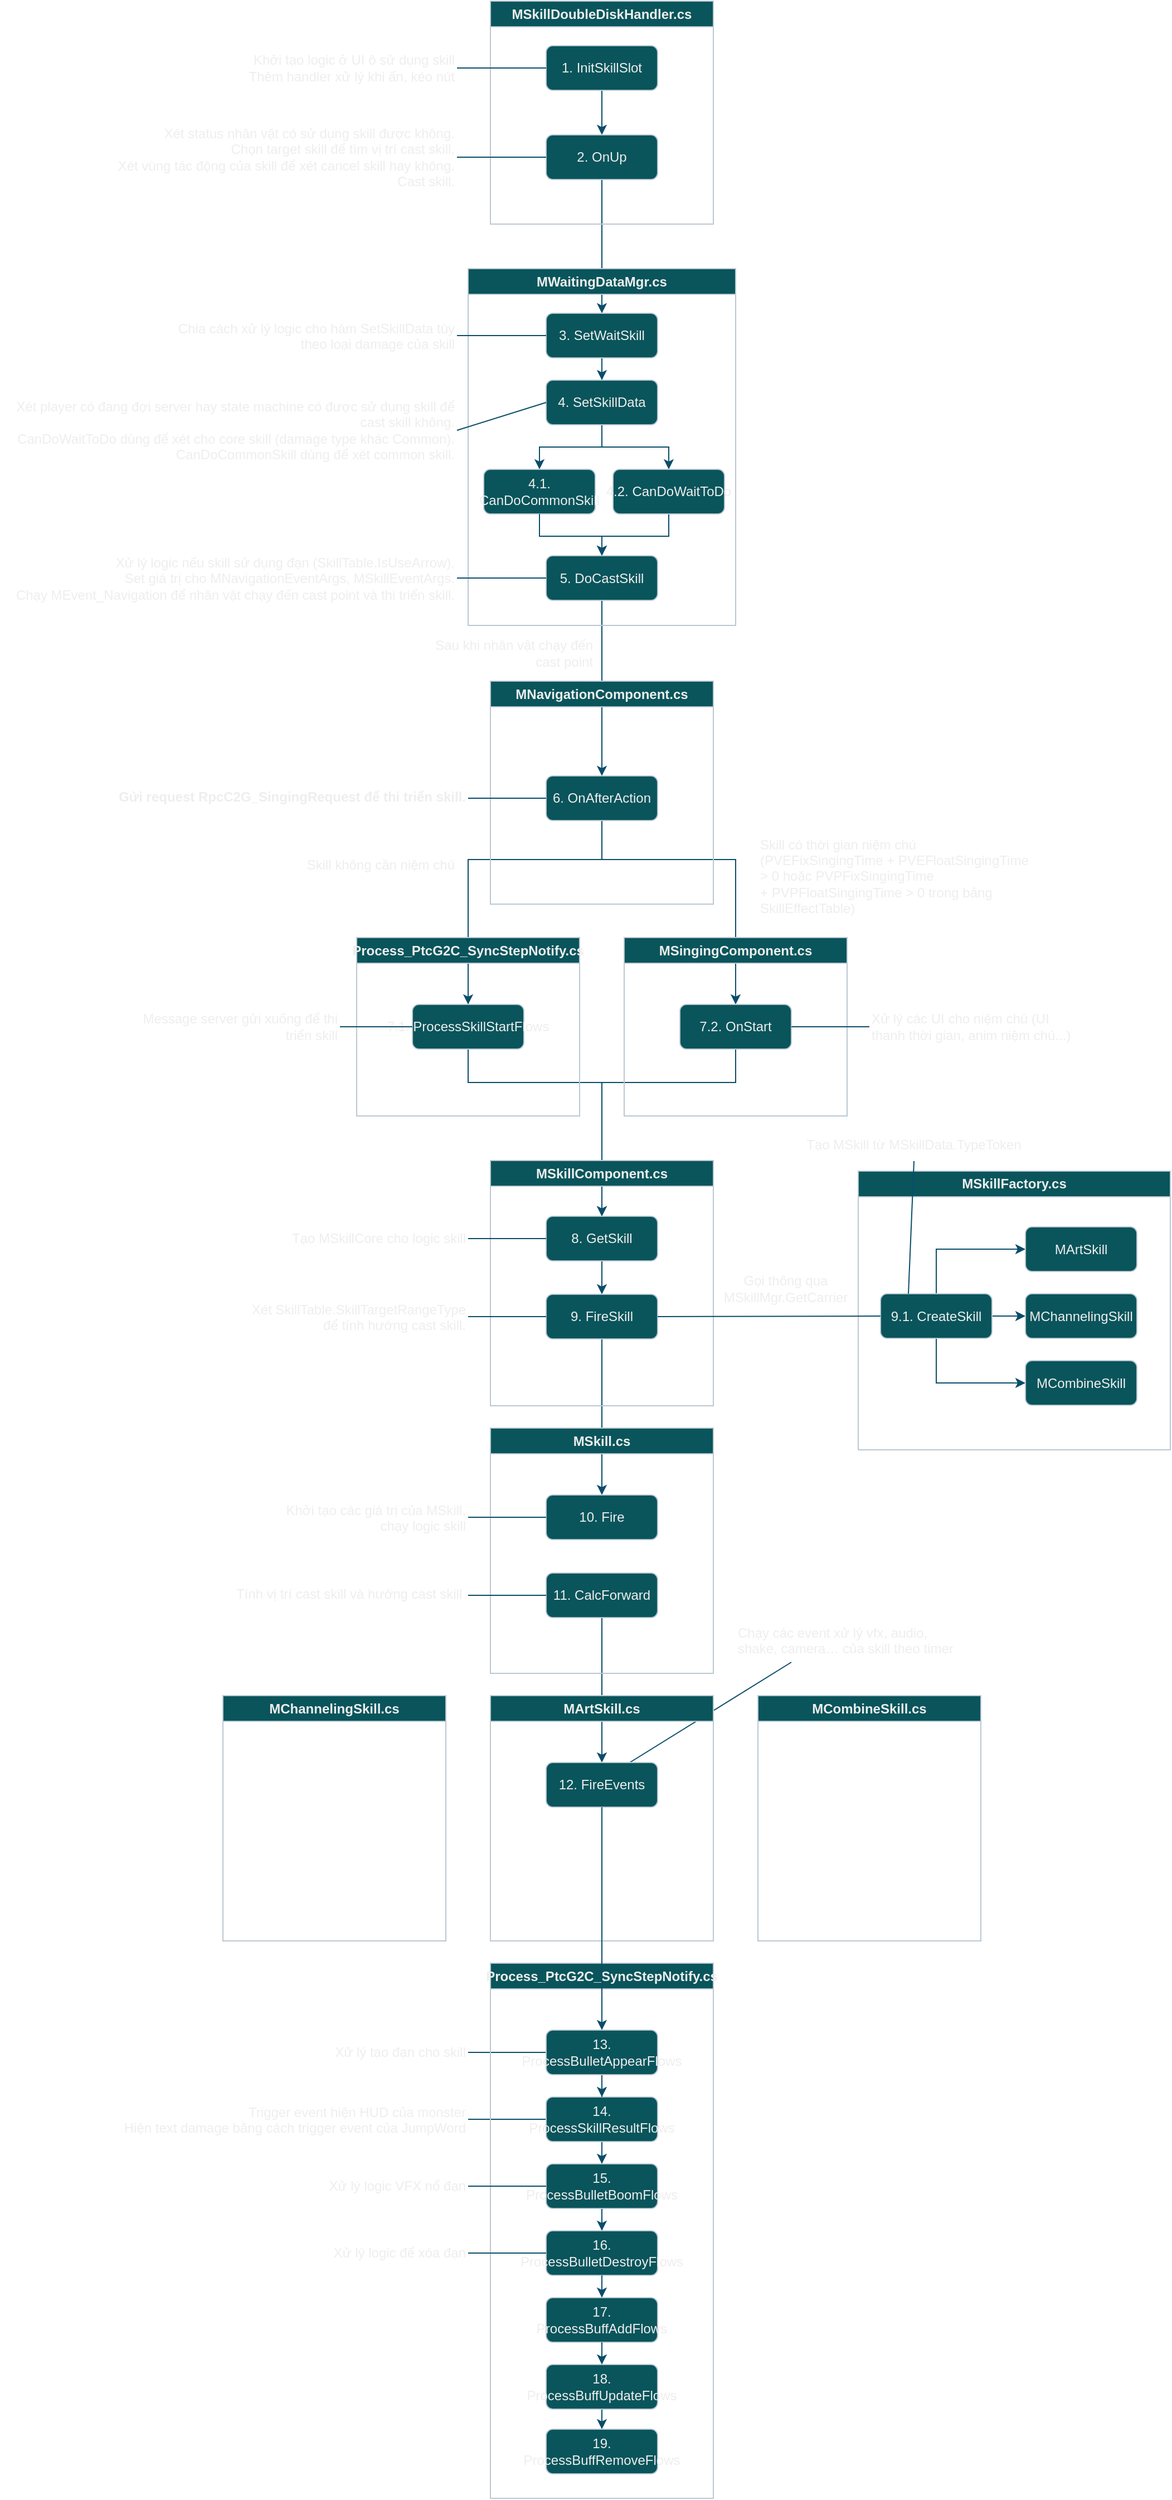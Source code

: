 <mxfile version="24.8.4">
  <diagram id="C5RBs43oDa-KdzZeNtuy" name="Page-1">
    <mxGraphModel dx="2191" dy="829" grid="1" gridSize="10" guides="1" tooltips="1" connect="1" arrows="1" fold="1" page="1" pageScale="1" pageWidth="827" pageHeight="1169" math="0" shadow="0">
      <root>
        <mxCell id="WIyWlLk6GJQsqaUBKTNV-0" />
        <mxCell id="WIyWlLk6GJQsqaUBKTNV-1" parent="WIyWlLk6GJQsqaUBKTNV-0" />
        <mxCell id="ZJyT9qqdOFOC1mafg5Lr-124" value="" style="endArrow=none;html=1;rounded=0;exitX=1;exitY=0.5;exitDx=0;exitDy=0;entryX=0;entryY=0.5;entryDx=0;entryDy=0;labelBackgroundColor=none;strokeColor=#0B4D6A;fontColor=default;" parent="WIyWlLk6GJQsqaUBKTNV-1" source="ZJyT9qqdOFOC1mafg5Lr-123" target="ZJyT9qqdOFOC1mafg5Lr-116" edge="1">
          <mxGeometry width="50" height="50" relative="1" as="geometry">
            <mxPoint x="310" y="2030" as="sourcePoint" />
            <mxPoint x="380" y="2030" as="targetPoint" />
          </mxGeometry>
        </mxCell>
        <mxCell id="ZJyT9qqdOFOC1mafg5Lr-120" value="" style="endArrow=none;html=1;rounded=0;exitX=1;exitY=0.5;exitDx=0;exitDy=0;entryX=0;entryY=0.5;entryDx=0;entryDy=0;labelBackgroundColor=none;strokeColor=#0B4D6A;fontColor=default;" parent="WIyWlLk6GJQsqaUBKTNV-1" source="ZJyT9qqdOFOC1mafg5Lr-119" target="ZJyT9qqdOFOC1mafg5Lr-121" edge="1">
          <mxGeometry width="50" height="50" relative="1" as="geometry">
            <mxPoint x="600" y="1620" as="sourcePoint" />
            <mxPoint x="455" y="1710" as="targetPoint" />
          </mxGeometry>
        </mxCell>
        <mxCell id="ZJyT9qqdOFOC1mafg5Lr-112" value="" style="endArrow=none;html=1;rounded=0;exitX=0.25;exitY=1;exitDx=0;exitDy=0;entryX=0.75;entryY=0;entryDx=0;entryDy=0;labelBackgroundColor=none;strokeColor=#0B4D6A;fontColor=default;" parent="WIyWlLk6GJQsqaUBKTNV-1" source="ZJyT9qqdOFOC1mafg5Lr-109" target="ZJyT9qqdOFOC1mafg5Lr-97" edge="1">
          <mxGeometry width="50" height="50" relative="1" as="geometry">
            <mxPoint x="380" y="1490" as="sourcePoint" />
            <mxPoint x="310" y="1490" as="targetPoint" />
          </mxGeometry>
        </mxCell>
        <mxCell id="ZJyT9qqdOFOC1mafg5Lr-108" style="edgeStyle=orthogonalEdgeStyle;rounded=0;orthogonalLoop=1;jettySize=auto;html=1;entryX=0.5;entryY=0;entryDx=0;entryDy=0;labelBackgroundColor=none;strokeColor=#0B4D6A;fontColor=default;" parent="WIyWlLk6GJQsqaUBKTNV-1" source="ZJyT9qqdOFOC1mafg5Lr-89" target="ZJyT9qqdOFOC1mafg5Lr-97" edge="1">
          <mxGeometry relative="1" as="geometry" />
        </mxCell>
        <mxCell id="ZJyT9qqdOFOC1mafg5Lr-106" style="edgeStyle=orthogonalEdgeStyle;rounded=0;orthogonalLoop=1;jettySize=auto;html=1;entryX=0.5;entryY=0;entryDx=0;entryDy=0;labelBackgroundColor=none;strokeColor=#0B4D6A;fontColor=default;" parent="WIyWlLk6GJQsqaUBKTNV-1" source="ZJyT9qqdOFOC1mafg5Lr-100" target="ZJyT9qqdOFOC1mafg5Lr-55" edge="1">
          <mxGeometry relative="1" as="geometry">
            <Array as="points">
              <mxPoint x="300" y="1090" />
              <mxPoint x="420" y="1090" />
            </Array>
          </mxGeometry>
        </mxCell>
        <mxCell id="ZJyT9qqdOFOC1mafg5Lr-105" style="edgeStyle=orthogonalEdgeStyle;rounded=0;orthogonalLoop=1;jettySize=auto;html=1;entryX=0.5;entryY=0;entryDx=0;entryDy=0;labelBackgroundColor=none;strokeColor=#0B4D6A;fontColor=default;" parent="WIyWlLk6GJQsqaUBKTNV-1" source="ZJyT9qqdOFOC1mafg5Lr-41" target="ZJyT9qqdOFOC1mafg5Lr-100" edge="1">
          <mxGeometry relative="1" as="geometry">
            <Array as="points">
              <mxPoint x="420" y="890" />
              <mxPoint x="300" y="890" />
            </Array>
          </mxGeometry>
        </mxCell>
        <mxCell id="ZJyT9qqdOFOC1mafg5Lr-86" style="edgeStyle=orthogonalEdgeStyle;rounded=0;orthogonalLoop=1;jettySize=auto;html=1;entryX=0.5;entryY=0;entryDx=0;entryDy=0;labelBackgroundColor=none;strokeColor=#0B4D6A;fontColor=default;" parent="WIyWlLk6GJQsqaUBKTNV-1" source="ZJyT9qqdOFOC1mafg5Lr-57" target="ZJyT9qqdOFOC1mafg5Lr-84" edge="1">
          <mxGeometry relative="1" as="geometry" />
        </mxCell>
        <mxCell id="ZJyT9qqdOFOC1mafg5Lr-56" style="edgeStyle=orthogonalEdgeStyle;rounded=0;orthogonalLoop=1;jettySize=auto;html=1;entryX=0.5;entryY=0;entryDx=0;entryDy=0;labelBackgroundColor=none;strokeColor=#0B4D6A;fontColor=default;" parent="WIyWlLk6GJQsqaUBKTNV-1" source="ZJyT9qqdOFOC1mafg5Lr-47" target="ZJyT9qqdOFOC1mafg5Lr-55" edge="1">
          <mxGeometry relative="1" as="geometry">
            <Array as="points">
              <mxPoint x="540" y="1090" />
              <mxPoint x="420" y="1090" />
            </Array>
          </mxGeometry>
        </mxCell>
        <mxCell id="ZJyT9qqdOFOC1mafg5Lr-48" style="edgeStyle=orthogonalEdgeStyle;rounded=0;orthogonalLoop=1;jettySize=auto;html=1;entryX=0.5;entryY=0;entryDx=0;entryDy=0;labelBackgroundColor=none;strokeColor=#0B4D6A;fontColor=default;" parent="WIyWlLk6GJQsqaUBKTNV-1" source="ZJyT9qqdOFOC1mafg5Lr-41" target="ZJyT9qqdOFOC1mafg5Lr-47" edge="1">
          <mxGeometry relative="1" as="geometry">
            <Array as="points">
              <mxPoint x="420" y="890" />
              <mxPoint x="540" y="890" />
            </Array>
          </mxGeometry>
        </mxCell>
        <mxCell id="ZJyT9qqdOFOC1mafg5Lr-42" style="edgeStyle=orthogonalEdgeStyle;rounded=0;orthogonalLoop=1;jettySize=auto;html=1;entryX=0.5;entryY=0;entryDx=0;entryDy=0;labelBackgroundColor=none;strokeColor=#0B4D6A;fontColor=default;" parent="WIyWlLk6GJQsqaUBKTNV-1" source="ZJyT9qqdOFOC1mafg5Lr-29" target="ZJyT9qqdOFOC1mafg5Lr-41" edge="1">
          <mxGeometry relative="1" as="geometry" />
        </mxCell>
        <mxCell id="ZJyT9qqdOFOC1mafg5Lr-20" style="edgeStyle=orthogonalEdgeStyle;rounded=0;orthogonalLoop=1;jettySize=auto;html=1;labelBackgroundColor=none;strokeColor=#0B4D6A;fontColor=default;" parent="WIyWlLk6GJQsqaUBKTNV-1" source="ezm556YsKl0RpiWt_g6A-4" target="ZJyT9qqdOFOC1mafg5Lr-9" edge="1">
          <mxGeometry relative="1" as="geometry" />
        </mxCell>
        <mxCell id="ezm556YsKl0RpiWt_g6A-2" value="MSkillDoubleDiskHandler.cs" style="swimlane;whiteSpace=wrap;html=1;labelBackgroundColor=none;fillColor=#09555B;strokeColor=#BAC8D3;fontColor=#EEEEEE;" parent="WIyWlLk6GJQsqaUBKTNV-1" vertex="1">
          <mxGeometry x="320" y="120" width="200" height="200" as="geometry" />
        </mxCell>
        <mxCell id="ZJyT9qqdOFOC1mafg5Lr-1" style="edgeStyle=orthogonalEdgeStyle;rounded=0;orthogonalLoop=1;jettySize=auto;html=1;entryX=0.5;entryY=0;entryDx=0;entryDy=0;labelBackgroundColor=none;strokeColor=#0B4D6A;fontColor=default;" parent="ezm556YsKl0RpiWt_g6A-2" source="ezm556YsKl0RpiWt_g6A-5" target="ezm556YsKl0RpiWt_g6A-4" edge="1">
          <mxGeometry relative="1" as="geometry" />
        </mxCell>
        <mxCell id="ezm556YsKl0RpiWt_g6A-5" value="1. InitSkillSlot" style="rounded=1;whiteSpace=wrap;html=1;labelBackgroundColor=none;fillColor=#09555B;strokeColor=#BAC8D3;fontColor=#EEEEEE;" parent="ezm556YsKl0RpiWt_g6A-2" vertex="1">
          <mxGeometry x="50" y="40" width="100" height="40" as="geometry" />
        </mxCell>
        <mxCell id="ezm556YsKl0RpiWt_g6A-4" value="2. OnUp" style="rounded=1;whiteSpace=wrap;html=1;labelBackgroundColor=none;fillColor=#09555B;strokeColor=#BAC8D3;fontColor=#EEEEEE;" parent="ezm556YsKl0RpiWt_g6A-2" vertex="1">
          <mxGeometry x="50" y="120" width="100" height="40" as="geometry" />
        </mxCell>
        <mxCell id="ezm556YsKl0RpiWt_g6A-6" value="Khởi tạo logic ở UI ô sử dụng skill&lt;br&gt;Thêm handler xử lý khi ấn, kéo nút" style="text;html=1;strokeColor=none;fillColor=none;align=right;verticalAlign=middle;whiteSpace=wrap;rounded=0;labelBackgroundColor=none;fontColor=#EEEEEE;" parent="WIyWlLk6GJQsqaUBKTNV-1" vertex="1">
          <mxGeometry x="100" y="165" width="190" height="30" as="geometry" />
        </mxCell>
        <mxCell id="ZJyT9qqdOFOC1mafg5Lr-2" value="Xét status nhân vật có sử dụng skill được không.&lt;br&gt;Chọn target skill để tìm vị trí cast skill.&lt;br&gt;Xét vùng tác động của skill để xét cancel skill hay không.&lt;br&gt;Cast skill." style="text;whiteSpace=wrap;html=1;align=right;labelBackgroundColor=none;fontColor=#EEEEEE;" parent="WIyWlLk6GJQsqaUBKTNV-1" vertex="1">
          <mxGeometry x="-30" y="225" width="320" height="70" as="geometry" />
        </mxCell>
        <mxCell id="ZJyT9qqdOFOC1mafg5Lr-8" value="MWaitingDataMgr.cs" style="swimlane;whiteSpace=wrap;html=1;labelBackgroundColor=none;fillColor=#09555B;strokeColor=#BAC8D3;fontColor=#EEEEEE;" parent="WIyWlLk6GJQsqaUBKTNV-1" vertex="1">
          <mxGeometry x="300" y="360" width="240" height="320" as="geometry" />
        </mxCell>
        <mxCell id="ZJyT9qqdOFOC1mafg5Lr-24" style="edgeStyle=orthogonalEdgeStyle;rounded=0;orthogonalLoop=1;jettySize=auto;html=1;entryX=0.5;entryY=0;entryDx=0;entryDy=0;labelBackgroundColor=none;strokeColor=#0B4D6A;fontColor=default;" parent="ZJyT9qqdOFOC1mafg5Lr-8" source="ZJyT9qqdOFOC1mafg5Lr-9" target="ZJyT9qqdOFOC1mafg5Lr-21" edge="1">
          <mxGeometry relative="1" as="geometry" />
        </mxCell>
        <mxCell id="ZJyT9qqdOFOC1mafg5Lr-9" value="3. SetWaitSkill" style="rounded=1;whiteSpace=wrap;html=1;labelBackgroundColor=none;fillColor=#09555B;strokeColor=#BAC8D3;fontColor=#EEEEEE;" parent="ZJyT9qqdOFOC1mafg5Lr-8" vertex="1">
          <mxGeometry x="70" y="40" width="100" height="40" as="geometry" />
        </mxCell>
        <mxCell id="ZJyT9qqdOFOC1mafg5Lr-25" style="edgeStyle=orthogonalEdgeStyle;rounded=0;orthogonalLoop=1;jettySize=auto;html=1;entryX=0.5;entryY=0;entryDx=0;entryDy=0;labelBackgroundColor=none;strokeColor=#0B4D6A;fontColor=default;" parent="ZJyT9qqdOFOC1mafg5Lr-8" source="ZJyT9qqdOFOC1mafg5Lr-21" target="ZJyT9qqdOFOC1mafg5Lr-22" edge="1">
          <mxGeometry relative="1" as="geometry">
            <Array as="points">
              <mxPoint x="120" y="160" />
              <mxPoint x="64" y="160" />
            </Array>
          </mxGeometry>
        </mxCell>
        <mxCell id="ZJyT9qqdOFOC1mafg5Lr-26" style="edgeStyle=orthogonalEdgeStyle;rounded=0;orthogonalLoop=1;jettySize=auto;html=1;entryX=0.5;entryY=0;entryDx=0;entryDy=0;labelBackgroundColor=none;strokeColor=#0B4D6A;fontColor=default;" parent="ZJyT9qqdOFOC1mafg5Lr-8" source="ZJyT9qqdOFOC1mafg5Lr-21" target="ZJyT9qqdOFOC1mafg5Lr-23" edge="1">
          <mxGeometry relative="1" as="geometry">
            <Array as="points">
              <mxPoint x="120" y="160" />
              <mxPoint x="180" y="160" />
            </Array>
          </mxGeometry>
        </mxCell>
        <mxCell id="ZJyT9qqdOFOC1mafg5Lr-21" value="4. SetSkillData" style="rounded=1;whiteSpace=wrap;html=1;labelBackgroundColor=none;fillColor=#09555B;strokeColor=#BAC8D3;fontColor=#EEEEEE;" parent="ZJyT9qqdOFOC1mafg5Lr-8" vertex="1">
          <mxGeometry x="70" y="100" width="100" height="40" as="geometry" />
        </mxCell>
        <mxCell id="ZJyT9qqdOFOC1mafg5Lr-22" value="4.1. CanDoCommonSkill" style="rounded=1;whiteSpace=wrap;html=1;labelBackgroundColor=none;fillColor=#09555B;strokeColor=#BAC8D3;fontColor=#EEEEEE;" parent="ZJyT9qqdOFOC1mafg5Lr-8" vertex="1">
          <mxGeometry x="14" y="180" width="100" height="40" as="geometry" />
        </mxCell>
        <mxCell id="ZJyT9qqdOFOC1mafg5Lr-31" style="edgeStyle=orthogonalEdgeStyle;rounded=0;orthogonalLoop=1;jettySize=auto;html=1;entryX=0.5;entryY=0;entryDx=0;entryDy=0;labelBackgroundColor=none;strokeColor=#0B4D6A;fontColor=default;" parent="ZJyT9qqdOFOC1mafg5Lr-8" source="ZJyT9qqdOFOC1mafg5Lr-23" target="ZJyT9qqdOFOC1mafg5Lr-29" edge="1">
          <mxGeometry relative="1" as="geometry">
            <Array as="points">
              <mxPoint x="180" y="240" />
              <mxPoint x="120" y="240" />
            </Array>
          </mxGeometry>
        </mxCell>
        <mxCell id="ZJyT9qqdOFOC1mafg5Lr-23" value="4.2.&amp;nbsp;CanDoWaitToDo" style="rounded=1;whiteSpace=wrap;html=1;labelBackgroundColor=none;fillColor=#09555B;strokeColor=#BAC8D3;fontColor=#EEEEEE;" parent="ZJyT9qqdOFOC1mafg5Lr-8" vertex="1">
          <mxGeometry x="130" y="180" width="100" height="40" as="geometry" />
        </mxCell>
        <mxCell id="ZJyT9qqdOFOC1mafg5Lr-29" value="5. DoCastSkill" style="rounded=1;whiteSpace=wrap;html=1;labelBackgroundColor=none;fillColor=#09555B;strokeColor=#BAC8D3;fontColor=#EEEEEE;" parent="ZJyT9qqdOFOC1mafg5Lr-8" vertex="1">
          <mxGeometry x="70" y="257.5" width="100" height="40" as="geometry" />
        </mxCell>
        <mxCell id="ZJyT9qqdOFOC1mafg5Lr-30" style="edgeStyle=orthogonalEdgeStyle;rounded=0;orthogonalLoop=1;jettySize=auto;html=1;entryX=0.5;entryY=0;entryDx=0;entryDy=0;labelBackgroundColor=none;strokeColor=#0B4D6A;fontColor=default;" parent="ZJyT9qqdOFOC1mafg5Lr-8" source="ZJyT9qqdOFOC1mafg5Lr-22" target="ZJyT9qqdOFOC1mafg5Lr-29" edge="1">
          <mxGeometry relative="1" as="geometry">
            <Array as="points">
              <mxPoint x="64" y="240" />
              <mxPoint x="120" y="240" />
            </Array>
          </mxGeometry>
        </mxCell>
        <mxCell id="ZJyT9qqdOFOC1mafg5Lr-10" value="" style="endArrow=none;html=1;rounded=0;entryX=1;entryY=0.5;entryDx=0;entryDy=0;exitX=0;exitY=0.5;exitDx=0;exitDy=0;labelBackgroundColor=none;strokeColor=#0B4D6A;fontColor=default;" parent="WIyWlLk6GJQsqaUBKTNV-1" source="ezm556YsKl0RpiWt_g6A-5" target="ezm556YsKl0RpiWt_g6A-6" edge="1">
          <mxGeometry width="50" height="50" relative="1" as="geometry">
            <mxPoint x="400" y="410" as="sourcePoint" />
            <mxPoint x="450" y="360" as="targetPoint" />
          </mxGeometry>
        </mxCell>
        <mxCell id="ZJyT9qqdOFOC1mafg5Lr-11" value="" style="endArrow=none;html=1;rounded=0;entryX=1;entryY=0.5;entryDx=0;entryDy=0;exitX=0;exitY=0.5;exitDx=0;exitDy=0;labelBackgroundColor=none;strokeColor=#0B4D6A;fontColor=default;" parent="WIyWlLk6GJQsqaUBKTNV-1" source="ezm556YsKl0RpiWt_g6A-4" target="ZJyT9qqdOFOC1mafg5Lr-2" edge="1">
          <mxGeometry width="50" height="50" relative="1" as="geometry">
            <mxPoint x="380" y="190" as="sourcePoint" />
            <mxPoint x="300" y="190" as="targetPoint" />
          </mxGeometry>
        </mxCell>
        <mxCell id="ZJyT9qqdOFOC1mafg5Lr-18" value="Chia cách xử lý logic cho hàm SetSkillData tùy theo loại damage của skill" style="text;whiteSpace=wrap;html=1;align=right;labelBackgroundColor=none;fontColor=#EEEEEE;" parent="WIyWlLk6GJQsqaUBKTNV-1" vertex="1">
          <mxGeometry x="20" y="400" width="270" height="40" as="geometry" />
        </mxCell>
        <mxCell id="ZJyT9qqdOFOC1mafg5Lr-19" value="" style="endArrow=none;html=1;rounded=0;entryX=1;entryY=0.5;entryDx=0;entryDy=0;exitX=0;exitY=0.5;exitDx=0;exitDy=0;labelBackgroundColor=none;strokeColor=#0B4D6A;fontColor=default;" parent="WIyWlLk6GJQsqaUBKTNV-1" source="ZJyT9qqdOFOC1mafg5Lr-9" target="ZJyT9qqdOFOC1mafg5Lr-18" edge="1">
          <mxGeometry width="50" height="50" relative="1" as="geometry">
            <mxPoint x="380" y="270" as="sourcePoint" />
            <mxPoint x="300" y="270" as="targetPoint" />
          </mxGeometry>
        </mxCell>
        <mxCell id="ZJyT9qqdOFOC1mafg5Lr-27" value="Xét player có đang đợi server hay state machine có được sử dụng skill để cast skill không.&lt;br&gt;CanDoWaitToDo dùng để xét cho core skill (damage type khác Common).&lt;br&gt;CanDoCommonSkill dùng để xét common skill." style="text;whiteSpace=wrap;html=1;align=right;labelBackgroundColor=none;fontColor=#EEEEEE;" parent="WIyWlLk6GJQsqaUBKTNV-1" vertex="1">
          <mxGeometry x="-120" y="470" width="410" height="70" as="geometry" />
        </mxCell>
        <mxCell id="ZJyT9qqdOFOC1mafg5Lr-28" value="" style="endArrow=none;html=1;rounded=0;entryX=1;entryY=0.5;entryDx=0;entryDy=0;exitX=0;exitY=0.5;exitDx=0;exitDy=0;labelBackgroundColor=none;strokeColor=#0B4D6A;fontColor=default;" parent="WIyWlLk6GJQsqaUBKTNV-1" source="ZJyT9qqdOFOC1mafg5Lr-21" target="ZJyT9qqdOFOC1mafg5Lr-27" edge="1">
          <mxGeometry width="50" height="50" relative="1" as="geometry">
            <mxPoint x="380" y="430" as="sourcePoint" />
            <mxPoint x="300" y="430" as="targetPoint" />
          </mxGeometry>
        </mxCell>
        <mxCell id="ZJyT9qqdOFOC1mafg5Lr-32" value="Xử lý logic nếu skill sử dụng đạn (SkillTable.IsUseArrow).&lt;br&gt;Set giá trị cho MNavigationEventArgs, MSkillEventArgs.&lt;br&gt;Chạy MEvent_Navigation để nhân vật chạy đến cast point và thi triển skill." style="text;whiteSpace=wrap;html=1;align=right;labelBackgroundColor=none;fontColor=#EEEEEE;" parent="WIyWlLk6GJQsqaUBKTNV-1" vertex="1">
          <mxGeometry x="-110" y="610" width="400" height="55" as="geometry" />
        </mxCell>
        <mxCell id="ZJyT9qqdOFOC1mafg5Lr-33" value="" style="endArrow=none;html=1;rounded=0;entryX=1;entryY=0.5;entryDx=0;entryDy=0;exitX=0;exitY=0.5;exitDx=0;exitDy=0;labelBackgroundColor=none;strokeColor=#0B4D6A;fontColor=default;" parent="WIyWlLk6GJQsqaUBKTNV-1" source="ZJyT9qqdOFOC1mafg5Lr-29" target="ZJyT9qqdOFOC1mafg5Lr-32" edge="1">
          <mxGeometry width="50" height="50" relative="1" as="geometry">
            <mxPoint x="380" y="490" as="sourcePoint" />
            <mxPoint x="300" y="515" as="targetPoint" />
          </mxGeometry>
        </mxCell>
        <mxCell id="ZJyT9qqdOFOC1mafg5Lr-40" value="MNavigationComponent.cs" style="swimlane;whiteSpace=wrap;html=1;labelBackgroundColor=none;fillColor=#09555B;strokeColor=#BAC8D3;fontColor=#EEEEEE;" parent="WIyWlLk6GJQsqaUBKTNV-1" vertex="1">
          <mxGeometry x="320" y="730" width="200" height="200" as="geometry" />
        </mxCell>
        <mxCell id="ZJyT9qqdOFOC1mafg5Lr-41" value="6. OnAfterAction" style="rounded=1;whiteSpace=wrap;html=1;labelBackgroundColor=none;fillColor=#09555B;strokeColor=#BAC8D3;fontColor=#EEEEEE;" parent="ZJyT9qqdOFOC1mafg5Lr-40" vertex="1">
          <mxGeometry x="50" y="85" width="100" height="40" as="geometry" />
        </mxCell>
        <mxCell id="ZJyT9qqdOFOC1mafg5Lr-43" value="Sau khi nhân vật chạy đến cast point" style="text;html=1;strokeColor=none;fillColor=none;align=right;verticalAlign=middle;whiteSpace=wrap;rounded=0;labelBackgroundColor=none;fontColor=#EEEEEE;" parent="WIyWlLk6GJQsqaUBKTNV-1" vertex="1">
          <mxGeometry x="264" y="690" width="150" height="30" as="geometry" />
        </mxCell>
        <mxCell id="ZJyT9qqdOFOC1mafg5Lr-44" value="Gửi request RpcC2G_SingingRequest để thi triển skill.&lt;br&gt;" style="text;whiteSpace=wrap;html=1;align=right;fontStyle=1;labelBackgroundColor=none;fontColor=#EEEEEE;" parent="WIyWlLk6GJQsqaUBKTNV-1" vertex="1">
          <mxGeometry x="-20" y="820" width="320" height="30" as="geometry" />
        </mxCell>
        <mxCell id="ZJyT9qqdOFOC1mafg5Lr-45" value="" style="endArrow=none;html=1;rounded=0;entryX=1;entryY=0.5;entryDx=0;entryDy=0;exitX=0;exitY=0.5;exitDx=0;exitDy=0;labelBackgroundColor=none;strokeColor=#0B4D6A;fontColor=default;" parent="WIyWlLk6GJQsqaUBKTNV-1" source="ZJyT9qqdOFOC1mafg5Lr-41" target="ZJyT9qqdOFOC1mafg5Lr-44" edge="1">
          <mxGeometry width="50" height="50" relative="1" as="geometry">
            <mxPoint x="380" y="647.5" as="sourcePoint" />
            <mxPoint x="300" y="647.5" as="targetPoint" />
          </mxGeometry>
        </mxCell>
        <mxCell id="ZJyT9qqdOFOC1mafg5Lr-46" value="MSingingComponent.cs" style="swimlane;whiteSpace=wrap;html=1;labelBackgroundColor=none;fillColor=#09555B;strokeColor=#BAC8D3;fontColor=#EEEEEE;" parent="WIyWlLk6GJQsqaUBKTNV-1" vertex="1">
          <mxGeometry x="440" y="960" width="200" height="160" as="geometry" />
        </mxCell>
        <mxCell id="ZJyT9qqdOFOC1mafg5Lr-47" value="7.2. OnStart" style="rounded=1;whiteSpace=wrap;html=1;labelBackgroundColor=none;fillColor=#09555B;strokeColor=#BAC8D3;fontColor=#EEEEEE;" parent="ZJyT9qqdOFOC1mafg5Lr-46" vertex="1">
          <mxGeometry x="50" y="60" width="100" height="40" as="geometry" />
        </mxCell>
        <mxCell id="ZJyT9qqdOFOC1mafg5Lr-49" value="Skill có thời gian niệm chú (PVEFixSingingTime +&amp;nbsp;PVEFloatSingingTime &amp;gt; 0 hoặc&amp;nbsp;PVPFixSingingTime +&amp;nbsp;PVPFloatSingingTime &amp;gt; 0 trong bảng SkillEffectTable)&amp;nbsp;" style="text;html=1;strokeColor=none;fillColor=none;align=left;verticalAlign=middle;whiteSpace=wrap;rounded=0;labelBackgroundColor=none;fontColor=#EEEEEE;" parent="WIyWlLk6GJQsqaUBKTNV-1" vertex="1">
          <mxGeometry x="560" y="890" width="250" height="30" as="geometry" />
        </mxCell>
        <mxCell id="ZJyT9qqdOFOC1mafg5Lr-52" value="&lt;span style=&quot;&quot;&gt;Xử lý các UI cho niệm chú (UI thanh thời gian, anim niệm chú...)&lt;/span&gt;" style="text;html=1;strokeColor=none;fillColor=none;align=left;verticalAlign=middle;whiteSpace=wrap;rounded=0;labelBackgroundColor=none;fontColor=#EEEEEE;" parent="WIyWlLk6GJQsqaUBKTNV-1" vertex="1">
          <mxGeometry x="660" y="1025" width="190" height="30" as="geometry" />
        </mxCell>
        <mxCell id="ZJyT9qqdOFOC1mafg5Lr-53" value="MSkillComponent.cs" style="swimlane;whiteSpace=wrap;html=1;labelBackgroundColor=none;fillColor=#09555B;strokeColor=#BAC8D3;fontColor=#EEEEEE;" parent="WIyWlLk6GJQsqaUBKTNV-1" vertex="1">
          <mxGeometry x="320" y="1160" width="200" height="220" as="geometry" />
        </mxCell>
        <mxCell id="ZJyT9qqdOFOC1mafg5Lr-58" style="edgeStyle=orthogonalEdgeStyle;rounded=0;orthogonalLoop=1;jettySize=auto;html=1;exitX=0.5;exitY=1;exitDx=0;exitDy=0;entryX=0.5;entryY=0;entryDx=0;entryDy=0;labelBackgroundColor=none;strokeColor=#0B4D6A;fontColor=default;" parent="ZJyT9qqdOFOC1mafg5Lr-53" source="ZJyT9qqdOFOC1mafg5Lr-55" target="ZJyT9qqdOFOC1mafg5Lr-57" edge="1">
          <mxGeometry relative="1" as="geometry" />
        </mxCell>
        <mxCell id="ZJyT9qqdOFOC1mafg5Lr-55" value="8. GetSkill" style="rounded=1;whiteSpace=wrap;html=1;labelBackgroundColor=none;fillColor=#09555B;strokeColor=#BAC8D3;fontColor=#EEEEEE;" parent="ZJyT9qqdOFOC1mafg5Lr-53" vertex="1">
          <mxGeometry x="50" y="50" width="100" height="40" as="geometry" />
        </mxCell>
        <mxCell id="ZJyT9qqdOFOC1mafg5Lr-57" value="9. FireSkill" style="rounded=1;whiteSpace=wrap;html=1;labelBackgroundColor=none;fillColor=#09555B;strokeColor=#BAC8D3;fontColor=#EEEEEE;" parent="ZJyT9qqdOFOC1mafg5Lr-53" vertex="1">
          <mxGeometry x="50" y="120" width="100" height="40" as="geometry" />
        </mxCell>
        <mxCell id="ZJyT9qqdOFOC1mafg5Lr-59" value="&lt;span style=&quot;&quot;&gt;Tạo MSkillCore cho logic skill&lt;/span&gt;" style="text;html=1;strokeColor=none;fillColor=none;align=right;verticalAlign=middle;whiteSpace=wrap;rounded=0;labelBackgroundColor=none;fontColor=#EEEEEE;" parent="WIyWlLk6GJQsqaUBKTNV-1" vertex="1">
          <mxGeometry x="140" y="1215" width="160" height="30" as="geometry" />
        </mxCell>
        <mxCell id="ZJyT9qqdOFOC1mafg5Lr-60" value="" style="endArrow=none;html=1;rounded=0;exitX=0;exitY=0.5;exitDx=0;exitDy=0;entryX=1;entryY=0.5;entryDx=0;entryDy=0;labelBackgroundColor=none;strokeColor=#0B4D6A;fontColor=default;" parent="WIyWlLk6GJQsqaUBKTNV-1" source="ZJyT9qqdOFOC1mafg5Lr-55" target="ZJyT9qqdOFOC1mafg5Lr-59" edge="1">
          <mxGeometry width="50" height="50" relative="1" as="geometry">
            <mxPoint x="380" y="1070" as="sourcePoint" />
            <mxPoint x="310" y="1070" as="targetPoint" />
          </mxGeometry>
        </mxCell>
        <mxCell id="ZJyT9qqdOFOC1mafg5Lr-61" value="MSkillFactory.cs" style="swimlane;whiteSpace=wrap;html=1;labelBackgroundColor=none;fillColor=#09555B;strokeColor=#BAC8D3;fontColor=#EEEEEE;" parent="WIyWlLk6GJQsqaUBKTNV-1" vertex="1">
          <mxGeometry x="650" y="1169.5" width="280" height="250" as="geometry" />
        </mxCell>
        <mxCell id="ZJyT9qqdOFOC1mafg5Lr-69" style="edgeStyle=orthogonalEdgeStyle;rounded=0;orthogonalLoop=1;jettySize=auto;html=1;exitX=0.5;exitY=1;exitDx=0;exitDy=0;labelBackgroundColor=none;strokeColor=#0B4D6A;fontColor=default;" parent="ZJyT9qqdOFOC1mafg5Lr-61" source="ZJyT9qqdOFOC1mafg5Lr-65" target="ZJyT9qqdOFOC1mafg5Lr-67" edge="1">
          <mxGeometry relative="1" as="geometry">
            <mxPoint x="70" y="150" as="sourcePoint" />
            <Array as="points">
              <mxPoint x="70" y="190" />
            </Array>
          </mxGeometry>
        </mxCell>
        <mxCell id="ZJyT9qqdOFOC1mafg5Lr-72" style="edgeStyle=orthogonalEdgeStyle;rounded=0;orthogonalLoop=1;jettySize=auto;html=1;entryX=0;entryY=0.5;entryDx=0;entryDy=0;labelBackgroundColor=none;strokeColor=#0B4D6A;fontColor=default;" parent="ZJyT9qqdOFOC1mafg5Lr-61" target="ZJyT9qqdOFOC1mafg5Lr-70" edge="1">
          <mxGeometry relative="1" as="geometry">
            <mxPoint x="120" y="130" as="sourcePoint" />
          </mxGeometry>
        </mxCell>
        <mxCell id="ZJyT9qqdOFOC1mafg5Lr-74" style="edgeStyle=orthogonalEdgeStyle;rounded=0;orthogonalLoop=1;jettySize=auto;html=1;exitX=0.5;exitY=0;exitDx=0;exitDy=0;entryX=0;entryY=0.5;entryDx=0;entryDy=0;labelBackgroundColor=none;strokeColor=#0B4D6A;fontColor=default;" parent="ZJyT9qqdOFOC1mafg5Lr-61" target="ZJyT9qqdOFOC1mafg5Lr-66" edge="1">
          <mxGeometry relative="1" as="geometry">
            <mxPoint x="70" y="110" as="sourcePoint" />
            <Array as="points">
              <mxPoint x="70" y="70" />
            </Array>
          </mxGeometry>
        </mxCell>
        <mxCell id="ZJyT9qqdOFOC1mafg5Lr-65" value="9.1. CreateSkill" style="rounded=1;whiteSpace=wrap;html=1;labelBackgroundColor=none;fillColor=#09555B;strokeColor=#BAC8D3;fontColor=#EEEEEE;" parent="ZJyT9qqdOFOC1mafg5Lr-61" vertex="1">
          <mxGeometry x="20" y="110" width="100" height="40" as="geometry" />
        </mxCell>
        <mxCell id="ZJyT9qqdOFOC1mafg5Lr-66" value="MArtSkill" style="rounded=1;whiteSpace=wrap;html=1;labelBackgroundColor=none;fillColor=#09555B;strokeColor=#BAC8D3;fontColor=#EEEEEE;" parent="ZJyT9qqdOFOC1mafg5Lr-61" vertex="1">
          <mxGeometry x="150" y="50" width="100" height="40" as="geometry" />
        </mxCell>
        <mxCell id="ZJyT9qqdOFOC1mafg5Lr-67" value="MCombineSkill" style="rounded=1;whiteSpace=wrap;html=1;labelBackgroundColor=none;fillColor=#09555B;strokeColor=#BAC8D3;fontColor=#EEEEEE;" parent="ZJyT9qqdOFOC1mafg5Lr-61" vertex="1">
          <mxGeometry x="150" y="170" width="100" height="40" as="geometry" />
        </mxCell>
        <mxCell id="ZJyT9qqdOFOC1mafg5Lr-70" value="MChannelingSkill" style="rounded=1;whiteSpace=wrap;html=1;labelBackgroundColor=none;fillColor=#09555B;strokeColor=#BAC8D3;fontColor=#EEEEEE;" parent="ZJyT9qqdOFOC1mafg5Lr-61" vertex="1">
          <mxGeometry x="150" y="110" width="100" height="40" as="geometry" />
        </mxCell>
        <mxCell id="ZJyT9qqdOFOC1mafg5Lr-76" value="" style="endArrow=none;html=1;rounded=0;exitX=0;exitY=0.5;exitDx=0;exitDy=0;entryX=1;entryY=0.5;entryDx=0;entryDy=0;labelBackgroundColor=none;strokeColor=#0B4D6A;fontColor=default;" parent="WIyWlLk6GJQsqaUBKTNV-1" source="ZJyT9qqdOFOC1mafg5Lr-65" target="ZJyT9qqdOFOC1mafg5Lr-57" edge="1">
          <mxGeometry width="50" height="50" relative="1" as="geometry">
            <mxPoint x="380" y="1070" as="sourcePoint" />
            <mxPoint x="310" y="1070" as="targetPoint" />
          </mxGeometry>
        </mxCell>
        <mxCell id="ZJyT9qqdOFOC1mafg5Lr-77" value="" style="endArrow=none;html=1;rounded=0;exitX=0.25;exitY=0;exitDx=0;exitDy=0;entryX=0.5;entryY=1;entryDx=0;entryDy=0;labelBackgroundColor=none;strokeColor=#0B4D6A;fontColor=default;" parent="WIyWlLk6GJQsqaUBKTNV-1" source="ZJyT9qqdOFOC1mafg5Lr-65" target="ZJyT9qqdOFOC1mafg5Lr-78" edge="1">
          <mxGeometry width="50" height="50" relative="1" as="geometry">
            <mxPoint x="460" y="1080.5" as="sourcePoint" />
            <mxPoint x="760" y="1140.5" as="targetPoint" />
          </mxGeometry>
        </mxCell>
        <mxCell id="ZJyT9qqdOFOC1mafg5Lr-78" value="&lt;span style=&quot;&quot;&gt;Tạo MSkill từ MSkillData.TypeToken&lt;/span&gt;" style="text;html=1;strokeColor=none;fillColor=none;align=center;verticalAlign=middle;whiteSpace=wrap;rounded=0;labelBackgroundColor=none;fontColor=#EEEEEE;" parent="WIyWlLk6GJQsqaUBKTNV-1" vertex="1">
          <mxGeometry x="600" y="1130.5" width="200" height="30" as="geometry" />
        </mxCell>
        <mxCell id="ZJyT9qqdOFOC1mafg5Lr-79" value="&lt;span style=&quot;&quot;&gt;Gọi thông qua MSkillMgr.GetCarrier&lt;/span&gt;" style="text;html=1;strokeColor=none;fillColor=none;align=center;verticalAlign=middle;whiteSpace=wrap;rounded=0;labelBackgroundColor=none;fontColor=#EEEEEE;" parent="WIyWlLk6GJQsqaUBKTNV-1" vertex="1">
          <mxGeometry x="530" y="1260" width="110" height="30" as="geometry" />
        </mxCell>
        <mxCell id="ZJyT9qqdOFOC1mafg5Lr-80" value="Xét SkillTable.SkillTargetRangeType để tính hướng cast skill." style="text;whiteSpace=wrap;html=1;align=right;labelBackgroundColor=none;fontColor=#EEEEEE;" parent="WIyWlLk6GJQsqaUBKTNV-1" vertex="1">
          <mxGeometry x="90" y="1280" width="210" height="40" as="geometry" />
        </mxCell>
        <mxCell id="ZJyT9qqdOFOC1mafg5Lr-81" value="" style="endArrow=none;html=1;rounded=0;exitX=0;exitY=0.5;exitDx=0;exitDy=0;entryX=1;entryY=0.5;entryDx=0;entryDy=0;labelBackgroundColor=none;strokeColor=#0B4D6A;fontColor=default;" parent="WIyWlLk6GJQsqaUBKTNV-1" source="ZJyT9qqdOFOC1mafg5Lr-57" target="ZJyT9qqdOFOC1mafg5Lr-80" edge="1">
          <mxGeometry width="50" height="50" relative="1" as="geometry">
            <mxPoint x="380" y="1240" as="sourcePoint" />
            <mxPoint x="310" y="1240" as="targetPoint" />
          </mxGeometry>
        </mxCell>
        <mxCell id="ZJyT9qqdOFOC1mafg5Lr-82" value="MSkill.cs" style="swimlane;whiteSpace=wrap;html=1;labelBackgroundColor=none;fillColor=#09555B;strokeColor=#BAC8D3;fontColor=#EEEEEE;" parent="WIyWlLk6GJQsqaUBKTNV-1" vertex="1">
          <mxGeometry x="320" y="1400" width="200" height="220" as="geometry" />
        </mxCell>
        <mxCell id="ZJyT9qqdOFOC1mafg5Lr-84" value="10. Fire" style="rounded=1;whiteSpace=wrap;html=1;labelBackgroundColor=none;fillColor=#09555B;strokeColor=#BAC8D3;fontColor=#EEEEEE;" parent="ZJyT9qqdOFOC1mafg5Lr-82" vertex="1">
          <mxGeometry x="50" y="60" width="100" height="40" as="geometry" />
        </mxCell>
        <mxCell id="ZJyT9qqdOFOC1mafg5Lr-89" value="11. CalcForward" style="rounded=1;whiteSpace=wrap;html=1;labelBackgroundColor=none;fillColor=#09555B;strokeColor=#BAC8D3;fontColor=#EEEEEE;" parent="ZJyT9qqdOFOC1mafg5Lr-82" vertex="1">
          <mxGeometry x="50" y="130" width="100" height="40" as="geometry" />
        </mxCell>
        <mxCell id="ZJyT9qqdOFOC1mafg5Lr-87" value="Khởi tạo các giá trị của MSkill, chạy logic skill" style="text;whiteSpace=wrap;html=1;align=right;labelBackgroundColor=none;fontColor=#EEEEEE;" parent="WIyWlLk6GJQsqaUBKTNV-1" vertex="1">
          <mxGeometry x="120" y="1460" width="180" height="40" as="geometry" />
        </mxCell>
        <mxCell id="ZJyT9qqdOFOC1mafg5Lr-88" value="" style="endArrow=none;html=1;rounded=0;exitX=0;exitY=0.5;exitDx=0;exitDy=0;entryX=1;entryY=0.5;entryDx=0;entryDy=0;labelBackgroundColor=none;strokeColor=#0B4D6A;fontColor=default;" parent="WIyWlLk6GJQsqaUBKTNV-1" source="ZJyT9qqdOFOC1mafg5Lr-84" target="ZJyT9qqdOFOC1mafg5Lr-87" edge="1">
          <mxGeometry width="50" height="50" relative="1" as="geometry">
            <mxPoint x="380" y="1310" as="sourcePoint" />
            <mxPoint x="310" y="1310" as="targetPoint" />
          </mxGeometry>
        </mxCell>
        <mxCell id="ZJyT9qqdOFOC1mafg5Lr-90" value="Tính vị trí cast skill và hướng cast skill" style="text;whiteSpace=wrap;html=1;labelBackgroundColor=none;fontColor=#EEEEEE;" parent="WIyWlLk6GJQsqaUBKTNV-1" vertex="1">
          <mxGeometry x="90" y="1535" width="210" height="30" as="geometry" />
        </mxCell>
        <mxCell id="ZJyT9qqdOFOC1mafg5Lr-91" value="" style="endArrow=none;html=1;rounded=0;exitX=0;exitY=0.5;exitDx=0;exitDy=0;entryX=1;entryY=0.5;entryDx=0;entryDy=0;labelBackgroundColor=none;strokeColor=#0B4D6A;fontColor=default;" parent="WIyWlLk6GJQsqaUBKTNV-1" source="ZJyT9qqdOFOC1mafg5Lr-89" target="ZJyT9qqdOFOC1mafg5Lr-90" edge="1">
          <mxGeometry width="50" height="50" relative="1" as="geometry">
            <mxPoint x="380" y="1490" as="sourcePoint" />
            <mxPoint x="310" y="1490" as="targetPoint" />
          </mxGeometry>
        </mxCell>
        <mxCell id="ZJyT9qqdOFOC1mafg5Lr-92" value="MArtSkill.cs" style="swimlane;whiteSpace=wrap;html=1;labelBackgroundColor=none;fillColor=#09555B;strokeColor=#BAC8D3;fontColor=#EEEEEE;" parent="WIyWlLk6GJQsqaUBKTNV-1" vertex="1">
          <mxGeometry x="320" y="1640" width="200" height="220" as="geometry" />
        </mxCell>
        <mxCell id="ZJyT9qqdOFOC1mafg5Lr-97" value="12. FireEvents" style="rounded=1;whiteSpace=wrap;html=1;labelBackgroundColor=none;fillColor=#09555B;strokeColor=#BAC8D3;fontColor=#EEEEEE;" parent="ZJyT9qqdOFOC1mafg5Lr-92" vertex="1">
          <mxGeometry x="50" y="60" width="100" height="40" as="geometry" />
        </mxCell>
        <mxCell id="ZJyT9qqdOFOC1mafg5Lr-95" value="MChannelingSkill.cs" style="swimlane;whiteSpace=wrap;html=1;labelBackgroundColor=none;fillColor=#09555B;strokeColor=#BAC8D3;fontColor=#EEEEEE;" parent="WIyWlLk6GJQsqaUBKTNV-1" vertex="1">
          <mxGeometry x="80" y="1640" width="200" height="220" as="geometry" />
        </mxCell>
        <mxCell id="ZJyT9qqdOFOC1mafg5Lr-96" value="MCombineSkill.cs" style="swimlane;whiteSpace=wrap;html=1;startSize=23;labelBackgroundColor=none;fillColor=#09555B;strokeColor=#BAC8D3;fontColor=#EEEEEE;" parent="WIyWlLk6GJQsqaUBKTNV-1" vertex="1">
          <mxGeometry x="560" y="1640" width="200" height="220" as="geometry" />
        </mxCell>
        <mxCell id="ZJyT9qqdOFOC1mafg5Lr-98" value="" style="endArrow=none;html=1;rounded=0;entryX=1;entryY=0.5;entryDx=0;entryDy=0;exitX=0;exitY=0.5;exitDx=0;exitDy=0;labelBackgroundColor=none;strokeColor=#0B4D6A;fontColor=default;" parent="WIyWlLk6GJQsqaUBKTNV-1" source="ZJyT9qqdOFOC1mafg5Lr-52" target="ZJyT9qqdOFOC1mafg5Lr-47" edge="1">
          <mxGeometry width="50" height="50" relative="1" as="geometry">
            <mxPoint x="380" y="845" as="sourcePoint" />
            <mxPoint x="310" y="845" as="targetPoint" />
          </mxGeometry>
        </mxCell>
        <mxCell id="ZJyT9qqdOFOC1mafg5Lr-99" value="Process_PtcG2C_SyncStepNotify.cs" style="swimlane;whiteSpace=wrap;html=1;labelBackgroundColor=none;fillColor=#09555B;strokeColor=#BAC8D3;fontColor=#EEEEEE;" parent="WIyWlLk6GJQsqaUBKTNV-1" vertex="1">
          <mxGeometry x="200" y="960" width="200" height="160" as="geometry" />
        </mxCell>
        <mxCell id="ZJyT9qqdOFOC1mafg5Lr-100" value="7.1.&amp;nbsp;ProcessSkillStartFlows" style="rounded=1;whiteSpace=wrap;html=1;labelBackgroundColor=none;fillColor=#09555B;strokeColor=#BAC8D3;fontColor=#EEEEEE;" parent="ZJyT9qqdOFOC1mafg5Lr-99" vertex="1">
          <mxGeometry x="50" y="60" width="100" height="40" as="geometry" />
        </mxCell>
        <mxCell id="ZJyT9qqdOFOC1mafg5Lr-103" value="Message server gửi xuống để thi triển skill" style="text;html=1;strokeColor=none;fillColor=none;align=right;verticalAlign=middle;whiteSpace=wrap;rounded=0;labelBackgroundColor=none;fontColor=#EEEEEE;" parent="WIyWlLk6GJQsqaUBKTNV-1" vertex="1">
          <mxGeometry x="-5" y="1025" width="190" height="30" as="geometry" />
        </mxCell>
        <mxCell id="ZJyT9qqdOFOC1mafg5Lr-104" value="" style="endArrow=none;html=1;rounded=0;entryX=1;entryY=0.5;entryDx=0;entryDy=0;exitX=0;exitY=0.5;exitDx=0;exitDy=0;labelBackgroundColor=none;strokeColor=#0B4D6A;fontColor=default;" parent="WIyWlLk6GJQsqaUBKTNV-1" source="ZJyT9qqdOFOC1mafg5Lr-100" target="ZJyT9qqdOFOC1mafg5Lr-103" edge="1">
          <mxGeometry width="50" height="50" relative="1" as="geometry">
            <mxPoint x="670" y="1050" as="sourcePoint" />
            <mxPoint x="600" y="1050" as="targetPoint" />
          </mxGeometry>
        </mxCell>
        <mxCell id="ZJyT9qqdOFOC1mafg5Lr-107" value="Skill không cần niệm chú" style="text;html=1;strokeColor=none;fillColor=none;align=right;verticalAlign=middle;whiteSpace=wrap;rounded=0;labelBackgroundColor=none;fontColor=#EEEEEE;" parent="WIyWlLk6GJQsqaUBKTNV-1" vertex="1">
          <mxGeometry x="140" y="890" width="150" height="10" as="geometry" />
        </mxCell>
        <mxCell id="ZJyT9qqdOFOC1mafg5Lr-109" value="Chạy các event xử lý vfx, audio, shake, camera… của skill theo timer" style="text;whiteSpace=wrap;html=1;labelBackgroundColor=none;fontColor=#EEEEEE;" parent="WIyWlLk6GJQsqaUBKTNV-1" vertex="1">
          <mxGeometry x="540" y="1570" width="200" height="40" as="geometry" />
        </mxCell>
        <mxCell id="ZJyT9qqdOFOC1mafg5Lr-115" value="Process_PtcG2C_SyncStepNotify.cs" style="swimlane;whiteSpace=wrap;html=1;labelBackgroundColor=none;fillColor=#09555B;strokeColor=#BAC8D3;fontColor=#EEEEEE;" parent="WIyWlLk6GJQsqaUBKTNV-1" vertex="1">
          <mxGeometry x="320" y="1880" width="200" height="480" as="geometry" />
        </mxCell>
        <mxCell id="ZJyT9qqdOFOC1mafg5Lr-128" value="" style="edgeStyle=orthogonalEdgeStyle;rounded=0;orthogonalLoop=1;jettySize=auto;html=1;labelBackgroundColor=none;strokeColor=#0B4D6A;fontColor=default;" parent="ZJyT9qqdOFOC1mafg5Lr-115" source="ZJyT9qqdOFOC1mafg5Lr-121" target="ZJyT9qqdOFOC1mafg5Lr-127" edge="1">
          <mxGeometry relative="1" as="geometry" />
        </mxCell>
        <mxCell id="ZJyT9qqdOFOC1mafg5Lr-121" value="14.&lt;br&gt;ProcessSkillResultFlows" style="rounded=1;whiteSpace=wrap;html=1;labelBackgroundColor=none;fillColor=#09555B;strokeColor=#BAC8D3;fontColor=#EEEEEE;" parent="ZJyT9qqdOFOC1mafg5Lr-115" vertex="1">
          <mxGeometry x="50" y="120" width="100" height="40" as="geometry" />
        </mxCell>
        <mxCell id="ZJyT9qqdOFOC1mafg5Lr-126" style="edgeStyle=orthogonalEdgeStyle;rounded=0;orthogonalLoop=1;jettySize=auto;html=1;entryX=0.5;entryY=0;entryDx=0;entryDy=0;labelBackgroundColor=none;strokeColor=#0B4D6A;fontColor=default;" parent="ZJyT9qqdOFOC1mafg5Lr-115" source="ZJyT9qqdOFOC1mafg5Lr-116" target="ZJyT9qqdOFOC1mafg5Lr-121" edge="1">
          <mxGeometry relative="1" as="geometry" />
        </mxCell>
        <mxCell id="ZJyT9qqdOFOC1mafg5Lr-116" value="13.&lt;br&gt;ProcessBulletAppearFlows" style="rounded=1;whiteSpace=wrap;html=1;labelBackgroundColor=none;fillColor=#09555B;strokeColor=#BAC8D3;fontColor=#EEEEEE;" parent="ZJyT9qqdOFOC1mafg5Lr-115" vertex="1">
          <mxGeometry x="50" y="60" width="100" height="40" as="geometry" />
        </mxCell>
        <mxCell id="ZJyT9qqdOFOC1mafg5Lr-132" style="edgeStyle=orthogonalEdgeStyle;rounded=0;orthogonalLoop=1;jettySize=auto;html=1;entryX=0.5;entryY=0;entryDx=0;entryDy=0;labelBackgroundColor=none;strokeColor=#0B4D6A;fontColor=default;" parent="ZJyT9qqdOFOC1mafg5Lr-115" source="ZJyT9qqdOFOC1mafg5Lr-127" target="ZJyT9qqdOFOC1mafg5Lr-131" edge="1">
          <mxGeometry relative="1" as="geometry" />
        </mxCell>
        <mxCell id="ZJyT9qqdOFOC1mafg5Lr-127" value="15.&lt;br&gt;ProcessBulletBoomFlows" style="rounded=1;whiteSpace=wrap;html=1;labelBackgroundColor=none;fillColor=#09555B;strokeColor=#BAC8D3;fontColor=#EEEEEE;" parent="ZJyT9qqdOFOC1mafg5Lr-115" vertex="1">
          <mxGeometry x="50" y="180" width="100" height="40" as="geometry" />
        </mxCell>
        <mxCell id="ZJyT9qqdOFOC1mafg5Lr-131" value="16.&lt;br&gt;ProcessBulletDestroyFlows" style="rounded=1;whiteSpace=wrap;html=1;labelBackgroundColor=none;fillColor=#09555B;strokeColor=#BAC8D3;fontColor=#EEEEEE;" parent="ZJyT9qqdOFOC1mafg5Lr-115" vertex="1">
          <mxGeometry x="50" y="240" width="100" height="40" as="geometry" />
        </mxCell>
        <mxCell id="ZJyT9qqdOFOC1mafg5Lr-148" value="17.&lt;br&gt;ProcessBuffAddFlows" style="rounded=1;whiteSpace=wrap;html=1;labelBackgroundColor=none;fillColor=#09555B;strokeColor=#BAC8D3;fontColor=#EEEEEE;" parent="ZJyT9qqdOFOC1mafg5Lr-115" vertex="1">
          <mxGeometry x="50" y="300" width="100" height="40" as="geometry" />
        </mxCell>
        <mxCell id="ZJyT9qqdOFOC1mafg5Lr-151" style="edgeStyle=orthogonalEdgeStyle;rounded=0;orthogonalLoop=1;jettySize=auto;html=1;exitX=0.5;exitY=1;exitDx=0;exitDy=0;entryX=0.5;entryY=0;entryDx=0;entryDy=0;labelBackgroundColor=none;strokeColor=#0B4D6A;fontColor=default;" parent="ZJyT9qqdOFOC1mafg5Lr-115" source="ZJyT9qqdOFOC1mafg5Lr-149" target="ZJyT9qqdOFOC1mafg5Lr-150" edge="1">
          <mxGeometry relative="1" as="geometry" />
        </mxCell>
        <mxCell id="ZJyT9qqdOFOC1mafg5Lr-149" value="18.&lt;br&gt;ProcessBuffUpdateFlows" style="rounded=1;whiteSpace=wrap;html=1;labelBackgroundColor=none;fillColor=#09555B;strokeColor=#BAC8D3;fontColor=#EEEEEE;" parent="ZJyT9qqdOFOC1mafg5Lr-115" vertex="1">
          <mxGeometry x="50" y="360" width="100" height="40" as="geometry" />
        </mxCell>
        <mxCell id="ZJyT9qqdOFOC1mafg5Lr-150" value="19.&lt;br&gt;ProcessBuffRemoveFlows" style="rounded=1;whiteSpace=wrap;html=1;labelBackgroundColor=none;fillColor=#09555B;strokeColor=#BAC8D3;fontColor=#EEEEEE;" parent="ZJyT9qqdOFOC1mafg5Lr-115" vertex="1">
          <mxGeometry x="50" y="418" width="100" height="40" as="geometry" />
        </mxCell>
        <mxCell id="ZJyT9qqdOFOC1mafg5Lr-117" style="edgeStyle=orthogonalEdgeStyle;rounded=0;orthogonalLoop=1;jettySize=auto;html=1;entryX=0.5;entryY=0;entryDx=0;entryDy=0;labelBackgroundColor=none;strokeColor=#0B4D6A;fontColor=default;" parent="WIyWlLk6GJQsqaUBKTNV-1" source="ZJyT9qqdOFOC1mafg5Lr-97" target="ZJyT9qqdOFOC1mafg5Lr-116" edge="1">
          <mxGeometry relative="1" as="geometry" />
        </mxCell>
        <mxCell id="ZJyT9qqdOFOC1mafg5Lr-119" value="Trigger event hiện HUD của monster&lt;br&gt;Hiện text damage bằng cách trigger event của JumpWord" style="text;whiteSpace=wrap;html=1;align=right;labelBackgroundColor=none;fontColor=#EEEEEE;" parent="WIyWlLk6GJQsqaUBKTNV-1" vertex="1">
          <mxGeometry x="-20" y="2000" width="320" height="40" as="geometry" />
        </mxCell>
        <mxCell id="ZJyT9qqdOFOC1mafg5Lr-123" value="Xử lý tạo đạn cho skill" style="text;whiteSpace=wrap;html=1;align=right;verticalAlign=middle;labelBackgroundColor=none;fontColor=#EEEEEE;" parent="WIyWlLk6GJQsqaUBKTNV-1" vertex="1">
          <mxGeometry x="150" y="1950" width="150" height="20" as="geometry" />
        </mxCell>
        <mxCell id="ZJyT9qqdOFOC1mafg5Lr-129" value="Xử lý logic VFX nổ đạn" style="text;whiteSpace=wrap;html=1;align=right;verticalAlign=middle;labelBackgroundColor=none;fontColor=#EEEEEE;" parent="WIyWlLk6GJQsqaUBKTNV-1" vertex="1">
          <mxGeometry x="150" y="2070" width="150" height="20" as="geometry" />
        </mxCell>
        <mxCell id="ZJyT9qqdOFOC1mafg5Lr-130" value="" style="endArrow=none;html=1;rounded=0;exitX=1;exitY=0.5;exitDx=0;exitDy=0;entryX=0;entryY=0.5;entryDx=0;entryDy=0;labelBackgroundColor=none;strokeColor=#0B4D6A;fontColor=default;" parent="WIyWlLk6GJQsqaUBKTNV-1" source="ZJyT9qqdOFOC1mafg5Lr-129" target="ZJyT9qqdOFOC1mafg5Lr-127" edge="1">
          <mxGeometry width="50" height="50" relative="1" as="geometry">
            <mxPoint x="310" y="2030" as="sourcePoint" />
            <mxPoint x="380" y="2030" as="targetPoint" />
          </mxGeometry>
        </mxCell>
        <mxCell id="ZJyT9qqdOFOC1mafg5Lr-133" value="Xử lý logic để xóa đạn" style="text;whiteSpace=wrap;html=1;align=right;verticalAlign=middle;labelBackgroundColor=none;fontColor=#EEEEEE;" parent="WIyWlLk6GJQsqaUBKTNV-1" vertex="1">
          <mxGeometry x="150" y="2130" width="150" height="20" as="geometry" />
        </mxCell>
        <mxCell id="ZJyT9qqdOFOC1mafg5Lr-134" value="" style="endArrow=none;html=1;rounded=0;exitX=1;exitY=0.5;exitDx=0;exitDy=0;entryX=0;entryY=0.5;entryDx=0;entryDy=0;labelBackgroundColor=none;strokeColor=#0B4D6A;fontColor=default;" parent="WIyWlLk6GJQsqaUBKTNV-1" source="ZJyT9qqdOFOC1mafg5Lr-133" target="ZJyT9qqdOFOC1mafg5Lr-131" edge="1">
          <mxGeometry width="50" height="50" relative="1" as="geometry">
            <mxPoint x="310" y="2090" as="sourcePoint" />
            <mxPoint x="380" y="2090" as="targetPoint" />
          </mxGeometry>
        </mxCell>
        <mxCell id="ZJyT9qqdOFOC1mafg5Lr-138" style="edgeStyle=orthogonalEdgeStyle;rounded=0;orthogonalLoop=1;jettySize=auto;html=1;entryX=0.5;entryY=0;entryDx=0;entryDy=0;labelBackgroundColor=none;strokeColor=#0B4D6A;fontColor=default;" parent="WIyWlLk6GJQsqaUBKTNV-1" edge="1">
          <mxGeometry relative="1" as="geometry">
            <mxPoint x="420" y="2220" as="sourcePoint" />
            <mxPoint x="420" y="2240" as="targetPoint" />
          </mxGeometry>
        </mxCell>
        <mxCell id="ZJyT9qqdOFOC1mafg5Lr-136" style="edgeStyle=orthogonalEdgeStyle;rounded=0;orthogonalLoop=1;jettySize=auto;html=1;entryX=0.5;entryY=0;entryDx=0;entryDy=0;labelBackgroundColor=none;strokeColor=#0B4D6A;fontColor=default;" parent="WIyWlLk6GJQsqaUBKTNV-1" source="ZJyT9qqdOFOC1mafg5Lr-131" edge="1">
          <mxGeometry relative="1" as="geometry">
            <mxPoint x="420" y="2180" as="targetPoint" />
          </mxGeometry>
        </mxCell>
      </root>
    </mxGraphModel>
  </diagram>
</mxfile>

